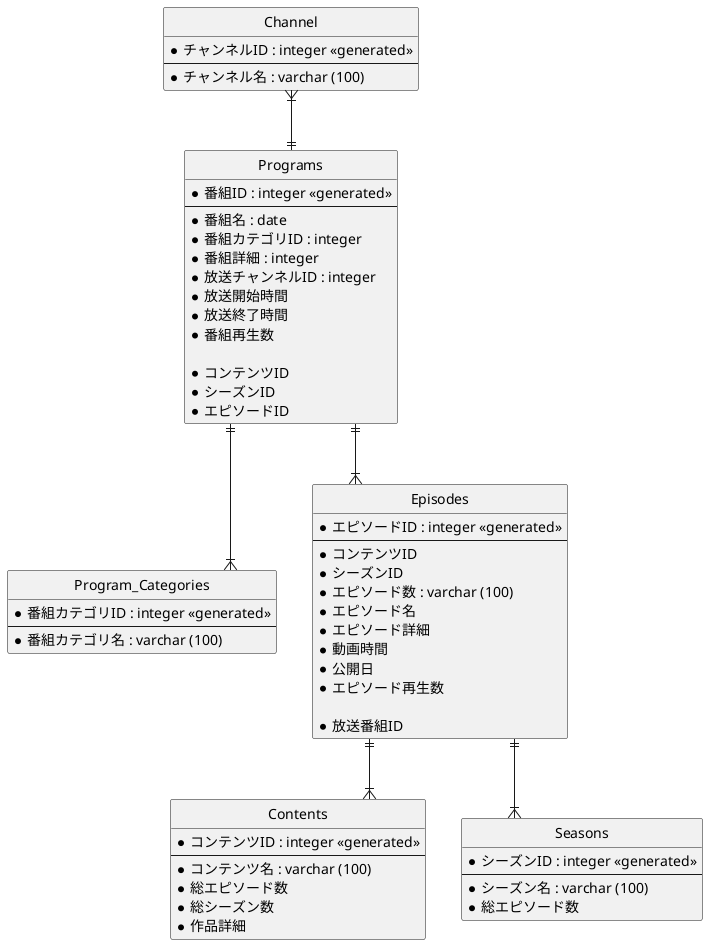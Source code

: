 @startuml internetTV

' hide the spot
hide circle

' avoid problems with angled crows feet
skinparam linetype ortho

entity "Channel" as chan{
    *チャンネルID : integer <<generated>>
    --
    *チャンネル名 : varchar (100)
}
entity "Programs" as pro{
    *番組ID : integer <<generated>>
    --
    *番組名 : date
    *番組カテゴリID : integer
    *番組詳細 : integer
    *放送チャンネルID : integer
    *放送開始時間
    *放送終了時間
    *番組再生数

    *コンテンツID
    *シーズンID
    *エピソードID
}
entity "Contents" as con {
    *コンテンツID : integer <<generated>>
    --
    *コンテンツ名 : varchar (100)
    *総エピソード数
    *総シーズン数
    *作品詳細
}
entity "Program_Categories" as pc {
    *番組カテゴリID : integer <<generated>>
    --
    *番組カテゴリ名 : varchar (100)
}
entity "Seasons" as se {
    *シーズンID : integer <<generated>>
    --
    *シーズン名 : varchar (100)
    *総エピソード数
}

entity "Episodes" as ep {
    *エピソードID : integer <<generated>>
    --
    *コンテンツID
    *シーズンID
    *エピソード数 : varchar (100)
    *エピソード名
    *エピソード詳細
    *動画時間
    *公開日
    *エピソード再生数

    *放送番組ID
}

chan}|--||pro
ep||--|{con
pro||--|{ep
ep||--|{se
pro||--|{pc
@enduml

